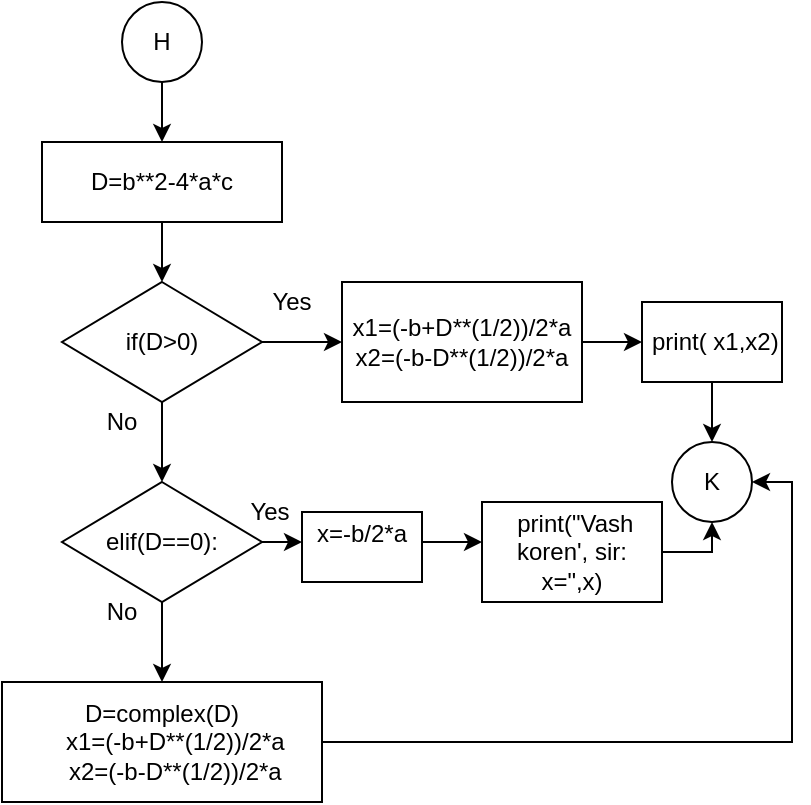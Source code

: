 <mxfile version="15.9.4" type="github"><diagram id="6qxtiHsanGJRGi6my2EA" name="Page-1"><mxGraphModel dx="868" dy="450" grid="1" gridSize="10" guides="1" tooltips="1" connect="1" arrows="1" fold="1" page="1" pageScale="1" pageWidth="827" pageHeight="1169" math="0" shadow="0"><root><mxCell id="0"/><mxCell id="1" parent="0"/><mxCell id="ceI-jMyPvgSSyuK2ttD8-3" style="edgeStyle=orthogonalEdgeStyle;rounded=0;orthogonalLoop=1;jettySize=auto;html=1;" edge="1" parent="1" source="ceI-jMyPvgSSyuK2ttD8-1"><mxGeometry relative="1" as="geometry"><mxPoint x="360" y="220" as="targetPoint"/></mxGeometry></mxCell><object label="&lt;font style=&quot;vertical-align: inherit&quot;&gt;&lt;font style=&quot;vertical-align: inherit&quot;&gt;&lt;font style=&quot;vertical-align: inherit&quot;&gt;&lt;font style=&quot;vertical-align: inherit&quot;&gt;Н&lt;/font&gt;&lt;/font&gt;&lt;/font&gt;&lt;/font&gt;" id="ceI-jMyPvgSSyuK2ttD8-1"><mxCell style="ellipse;whiteSpace=wrap;html=1;" vertex="1" parent="1"><mxGeometry x="340" y="150" width="40" height="40" as="geometry"/></mxCell></object><mxCell id="ceI-jMyPvgSSyuK2ttD8-5" style="edgeStyle=orthogonalEdgeStyle;rounded=0;orthogonalLoop=1;jettySize=auto;html=1;" edge="1" parent="1" source="ceI-jMyPvgSSyuK2ttD8-4" target="ceI-jMyPvgSSyuK2ttD8-6"><mxGeometry relative="1" as="geometry"><mxPoint x="360" y="290" as="targetPoint"/></mxGeometry></mxCell><mxCell id="ceI-jMyPvgSSyuK2ttD8-4" value="&lt;font style=&quot;vertical-align: inherit&quot;&gt;&lt;font style=&quot;vertical-align: inherit&quot;&gt;D=b**2-4*a*c&lt;/font&gt;&lt;/font&gt;" style="rounded=0;whiteSpace=wrap;html=1;" vertex="1" parent="1"><mxGeometry x="300" y="220" width="120" height="40" as="geometry"/></mxCell><mxCell id="ceI-jMyPvgSSyuK2ttD8-7" style="edgeStyle=orthogonalEdgeStyle;rounded=0;orthogonalLoop=1;jettySize=auto;html=1;" edge="1" parent="1" source="ceI-jMyPvgSSyuK2ttD8-6"><mxGeometry relative="1" as="geometry"><mxPoint x="450" y="320" as="targetPoint"/></mxGeometry></mxCell><mxCell id="ceI-jMyPvgSSyuK2ttD8-15" style="edgeStyle=orthogonalEdgeStyle;rounded=0;orthogonalLoop=1;jettySize=auto;html=1;exitX=0.5;exitY=1;exitDx=0;exitDy=0;" edge="1" parent="1" source="ceI-jMyPvgSSyuK2ttD8-6"><mxGeometry relative="1" as="geometry"><mxPoint x="360" y="390" as="targetPoint"/></mxGeometry></mxCell><mxCell id="ceI-jMyPvgSSyuK2ttD8-6" value="if(D&amp;gt;0)" style="rhombus;whiteSpace=wrap;html=1;" vertex="1" parent="1"><mxGeometry x="310" y="290" width="100" height="60" as="geometry"/></mxCell><mxCell id="ceI-jMyPvgSSyuK2ttD8-8" value="Yes" style="text;html=1;strokeColor=none;fillColor=none;align=center;verticalAlign=middle;whiteSpace=wrap;rounded=0;" vertex="1" parent="1"><mxGeometry x="400" y="290" width="50" height="20" as="geometry"/></mxCell><mxCell id="ceI-jMyPvgSSyuK2ttD8-10" style="edgeStyle=orthogonalEdgeStyle;rounded=0;orthogonalLoop=1;jettySize=auto;html=1;" edge="1" parent="1" source="ceI-jMyPvgSSyuK2ttD8-9"><mxGeometry relative="1" as="geometry"><mxPoint x="600" y="320" as="targetPoint"/></mxGeometry></mxCell><mxCell id="ceI-jMyPvgSSyuK2ttD8-9" value="x1=(-b+D**(1/2))/2*a&lt;br&gt;x2=(-b-D**(1/2))/2*a" style="rounded=0;whiteSpace=wrap;html=1;" vertex="1" parent="1"><mxGeometry x="450" y="290" width="120" height="60" as="geometry"/></mxCell><mxCell id="ceI-jMyPvgSSyuK2ttD8-12" style="edgeStyle=orthogonalEdgeStyle;rounded=0;orthogonalLoop=1;jettySize=auto;html=1;" edge="1" parent="1" source="ceI-jMyPvgSSyuK2ttD8-11"><mxGeometry relative="1" as="geometry"><mxPoint x="635" y="370" as="targetPoint"/></mxGeometry></mxCell><mxCell id="ceI-jMyPvgSSyuK2ttD8-11" value="&amp;nbsp;print( x1,x2)" style="rounded=0;whiteSpace=wrap;html=1;" vertex="1" parent="1"><mxGeometry x="600" y="300" width="70" height="40" as="geometry"/></mxCell><mxCell id="ceI-jMyPvgSSyuK2ttD8-13" value="K" style="ellipse;whiteSpace=wrap;html=1;" vertex="1" parent="1"><mxGeometry x="615" y="370" width="40" height="40" as="geometry"/></mxCell><mxCell id="ceI-jMyPvgSSyuK2ttD8-16" value="No" style="text;html=1;strokeColor=none;fillColor=none;align=center;verticalAlign=middle;whiteSpace=wrap;rounded=0;" vertex="1" parent="1"><mxGeometry x="320" y="350" width="40" height="20" as="geometry"/></mxCell><mxCell id="ceI-jMyPvgSSyuK2ttD8-18" style="edgeStyle=orthogonalEdgeStyle;rounded=0;orthogonalLoop=1;jettySize=auto;html=1;" edge="1" parent="1" source="ceI-jMyPvgSSyuK2ttD8-17"><mxGeometry relative="1" as="geometry"><mxPoint x="430" y="420" as="targetPoint"/></mxGeometry></mxCell><mxCell id="ceI-jMyPvgSSyuK2ttD8-28" style="edgeStyle=orthogonalEdgeStyle;rounded=0;orthogonalLoop=1;jettySize=auto;html=1;" edge="1" parent="1" source="ceI-jMyPvgSSyuK2ttD8-17"><mxGeometry relative="1" as="geometry"><mxPoint x="360" y="490" as="targetPoint"/></mxGeometry></mxCell><mxCell id="ceI-jMyPvgSSyuK2ttD8-17" value="elif(D==0):" style="rhombus;whiteSpace=wrap;html=1;" vertex="1" parent="1"><mxGeometry x="310" y="390" width="100" height="60" as="geometry"/></mxCell><mxCell id="ceI-jMyPvgSSyuK2ttD8-20" style="edgeStyle=orthogonalEdgeStyle;rounded=0;orthogonalLoop=1;jettySize=auto;html=1;" edge="1" parent="1" source="ceI-jMyPvgSSyuK2ttD8-19"><mxGeometry relative="1" as="geometry"><mxPoint x="520" y="420" as="targetPoint"/><Array as="points"><mxPoint x="520" y="420"/></Array></mxGeometry></mxCell><mxCell id="ceI-jMyPvgSSyuK2ttD8-19" value="&lt;div&gt;x=-b/2*a&lt;/div&gt;&lt;div&gt;&lt;br&gt;&lt;/div&gt;" style="rounded=0;whiteSpace=wrap;html=1;" vertex="1" parent="1"><mxGeometry x="430" y="405" width="60" height="35" as="geometry"/></mxCell><mxCell id="ceI-jMyPvgSSyuK2ttD8-22" style="edgeStyle=orthogonalEdgeStyle;rounded=0;orthogonalLoop=1;jettySize=auto;html=1;exitX=1;exitY=0.5;exitDx=0;exitDy=0;entryX=0.5;entryY=1;entryDx=0;entryDy=0;" edge="1" parent="1" source="ceI-jMyPvgSSyuK2ttD8-21" target="ceI-jMyPvgSSyuK2ttD8-13"><mxGeometry relative="1" as="geometry"/></mxCell><mxCell id="ceI-jMyPvgSSyuK2ttD8-21" value="&amp;nbsp;print(&quot;Vash koren', sir: x=&quot;,x)" style="rounded=0;whiteSpace=wrap;html=1;" vertex="1" parent="1"><mxGeometry x="520" y="400" width="90" height="50" as="geometry"/></mxCell><mxCell id="ceI-jMyPvgSSyuK2ttD8-23" value="Yes" style="text;html=1;strokeColor=none;fillColor=none;align=center;verticalAlign=middle;whiteSpace=wrap;rounded=0;" vertex="1" parent="1"><mxGeometry x="384" y="390" width="60" height="30" as="geometry"/></mxCell><mxCell id="ceI-jMyPvgSSyuK2ttD8-25" value="No" style="text;html=1;strokeColor=none;fillColor=none;align=center;verticalAlign=middle;whiteSpace=wrap;rounded=0;" vertex="1" parent="1"><mxGeometry x="310" y="440" width="60" height="30" as="geometry"/></mxCell><mxCell id="ceI-jMyPvgSSyuK2ttD8-30" style="edgeStyle=orthogonalEdgeStyle;rounded=0;orthogonalLoop=1;jettySize=auto;html=1;entryX=1;entryY=0.5;entryDx=0;entryDy=0;" edge="1" parent="1" source="ceI-jMyPvgSSyuK2ttD8-29" target="ceI-jMyPvgSSyuK2ttD8-13"><mxGeometry relative="1" as="geometry"><mxPoint x="680" y="390" as="targetPoint"/></mxGeometry></mxCell><mxCell id="ceI-jMyPvgSSyuK2ttD8-29" value="&lt;span&gt;D=complex(D)&lt;/span&gt;&lt;div&gt;&amp;nbsp; &amp;nbsp; x1=(-b+D**(1/2))/2*a&lt;/div&gt;&lt;div&gt;&amp;nbsp; &amp;nbsp; x2=(-b-D**(1/2))/2*a&lt;/div&gt;" style="rounded=0;whiteSpace=wrap;html=1;" vertex="1" parent="1"><mxGeometry x="280" y="490" width="160" height="60" as="geometry"/></mxCell></root></mxGraphModel></diagram></mxfile>